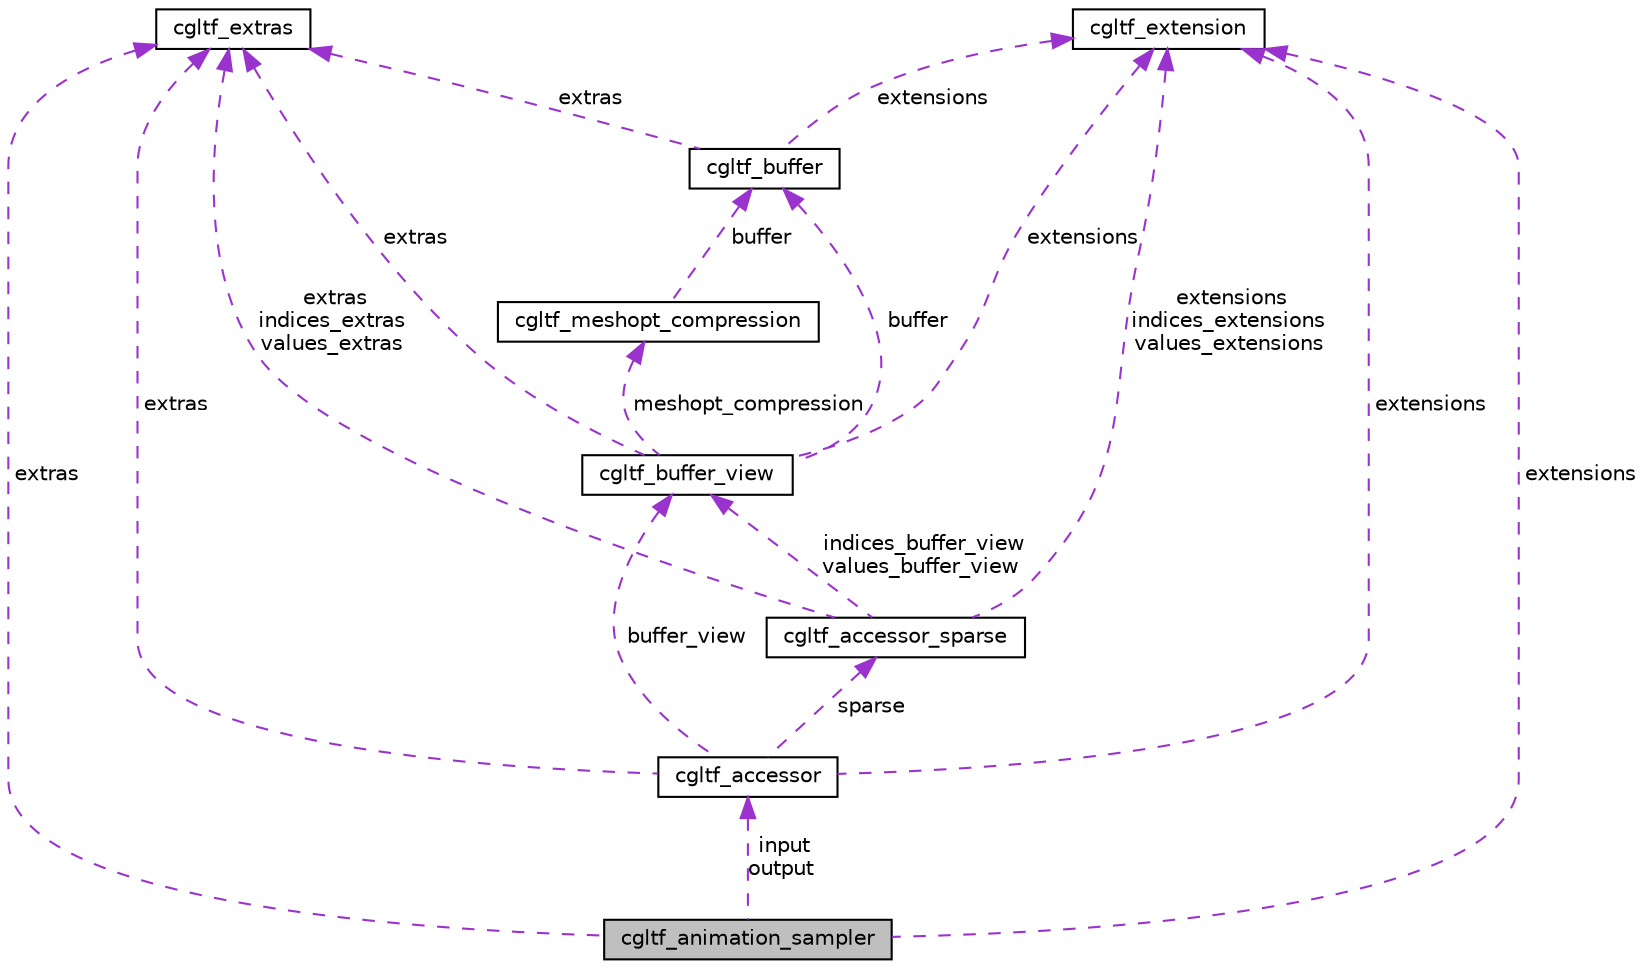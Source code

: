 digraph "cgltf_animation_sampler"
{
 // LATEX_PDF_SIZE
  edge [fontname="Helvetica",fontsize="10",labelfontname="Helvetica",labelfontsize="10"];
  node [fontname="Helvetica",fontsize="10",shape=record];
  Node1 [label="cgltf_animation_sampler",height=0.2,width=0.4,color="black", fillcolor="grey75", style="filled", fontcolor="black",tooltip=" "];
  Node2 -> Node1 [dir="back",color="darkorchid3",fontsize="10",style="dashed",label=" input\noutput" ];
  Node2 [label="cgltf_accessor",height=0.2,width=0.4,color="black", fillcolor="white", style="filled",URL="$structcgltf__accessor.html",tooltip=" "];
  Node3 -> Node2 [dir="back",color="darkorchid3",fontsize="10",style="dashed",label=" buffer_view" ];
  Node3 [label="cgltf_buffer_view",height=0.2,width=0.4,color="black", fillcolor="white", style="filled",URL="$structcgltf__buffer__view.html",tooltip=" "];
  Node4 -> Node3 [dir="back",color="darkorchid3",fontsize="10",style="dashed",label=" buffer" ];
  Node4 [label="cgltf_buffer",height=0.2,width=0.4,color="black", fillcolor="white", style="filled",URL="$structcgltf__buffer.html",tooltip=" "];
  Node5 -> Node4 [dir="back",color="darkorchid3",fontsize="10",style="dashed",label=" extras" ];
  Node5 [label="cgltf_extras",height=0.2,width=0.4,color="black", fillcolor="white", style="filled",URL="$structcgltf__extras.html",tooltip=" "];
  Node6 -> Node4 [dir="back",color="darkorchid3",fontsize="10",style="dashed",label=" extensions" ];
  Node6 [label="cgltf_extension",height=0.2,width=0.4,color="black", fillcolor="white", style="filled",URL="$structcgltf__extension.html",tooltip=" "];
  Node7 -> Node3 [dir="back",color="darkorchid3",fontsize="10",style="dashed",label=" meshopt_compression" ];
  Node7 [label="cgltf_meshopt_compression",height=0.2,width=0.4,color="black", fillcolor="white", style="filled",URL="$structcgltf__meshopt__compression.html",tooltip=" "];
  Node4 -> Node7 [dir="back",color="darkorchid3",fontsize="10",style="dashed",label=" buffer" ];
  Node5 -> Node3 [dir="back",color="darkorchid3",fontsize="10",style="dashed",label=" extras" ];
  Node6 -> Node3 [dir="back",color="darkorchid3",fontsize="10",style="dashed",label=" extensions" ];
  Node5 -> Node2 [dir="back",color="darkorchid3",fontsize="10",style="dashed",label=" extras" ];
  Node6 -> Node2 [dir="back",color="darkorchid3",fontsize="10",style="dashed",label=" extensions" ];
  Node8 -> Node2 [dir="back",color="darkorchid3",fontsize="10",style="dashed",label=" sparse" ];
  Node8 [label="cgltf_accessor_sparse",height=0.2,width=0.4,color="black", fillcolor="white", style="filled",URL="$structcgltf__accessor__sparse.html",tooltip=" "];
  Node3 -> Node8 [dir="back",color="darkorchid3",fontsize="10",style="dashed",label=" indices_buffer_view\nvalues_buffer_view" ];
  Node5 -> Node8 [dir="back",color="darkorchid3",fontsize="10",style="dashed",label=" extras\nindices_extras\nvalues_extras" ];
  Node6 -> Node8 [dir="back",color="darkorchid3",fontsize="10",style="dashed",label=" extensions\nindices_extensions\nvalues_extensions" ];
  Node5 -> Node1 [dir="back",color="darkorchid3",fontsize="10",style="dashed",label=" extras" ];
  Node6 -> Node1 [dir="back",color="darkorchid3",fontsize="10",style="dashed",label=" extensions" ];
}
